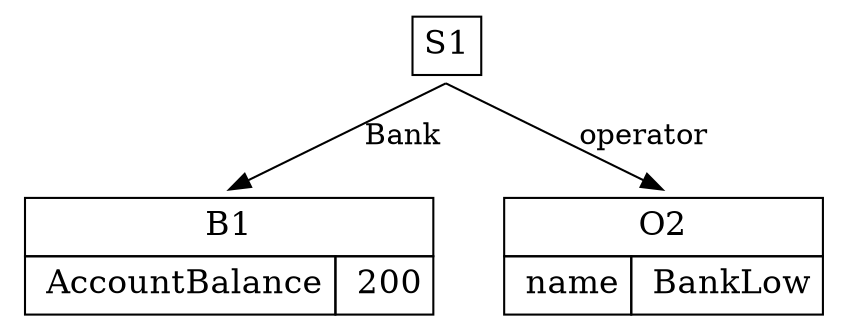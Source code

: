 digraph g {
   node [shape = "box" fontsize = "16"];
   edge [];
   graph [ rankdir = "TD" splines = "polyline"];
   "S1" [
      colorscheme="X11"
      penwidth = "0"
      label = <<TABLE BORDER="0" CELLBORDER="1" CELLSPACING="0" CELLPADDING="4">
                <TR> <TD COLSPAN="3">S1</TD> </TR>
              </TABLE>
              >
   ];


   "B1" [
      colorscheme="X11"
      penwidth = "0"
      label = <<TABLE BORDER="0" CELLBORDER="1" CELLSPACING="0" CELLPADDING="4">
                <TR> <TD COLSPAN="3">B1</TD> </TR>
                <TR> <TD  > AccountBalance</TD><TD  > 200</TD> </TR>
              </TABLE>
              >
   ];


   "O2" [
      colorscheme="X11"
      penwidth = "0"
      label = <<TABLE BORDER="0" CELLBORDER="1" CELLSPACING="0" CELLPADDING="4">
                <TR> <TD COLSPAN="3">O2</TD> </TR>
                <TR> <TD  > name</TD><TD  > BankLow</TD> </TR>
              </TABLE>
              >
   ];


"S1":s -> "O2":n [label = "operator"]
"S1":s -> "B1":n [label = "Bank"]
}

